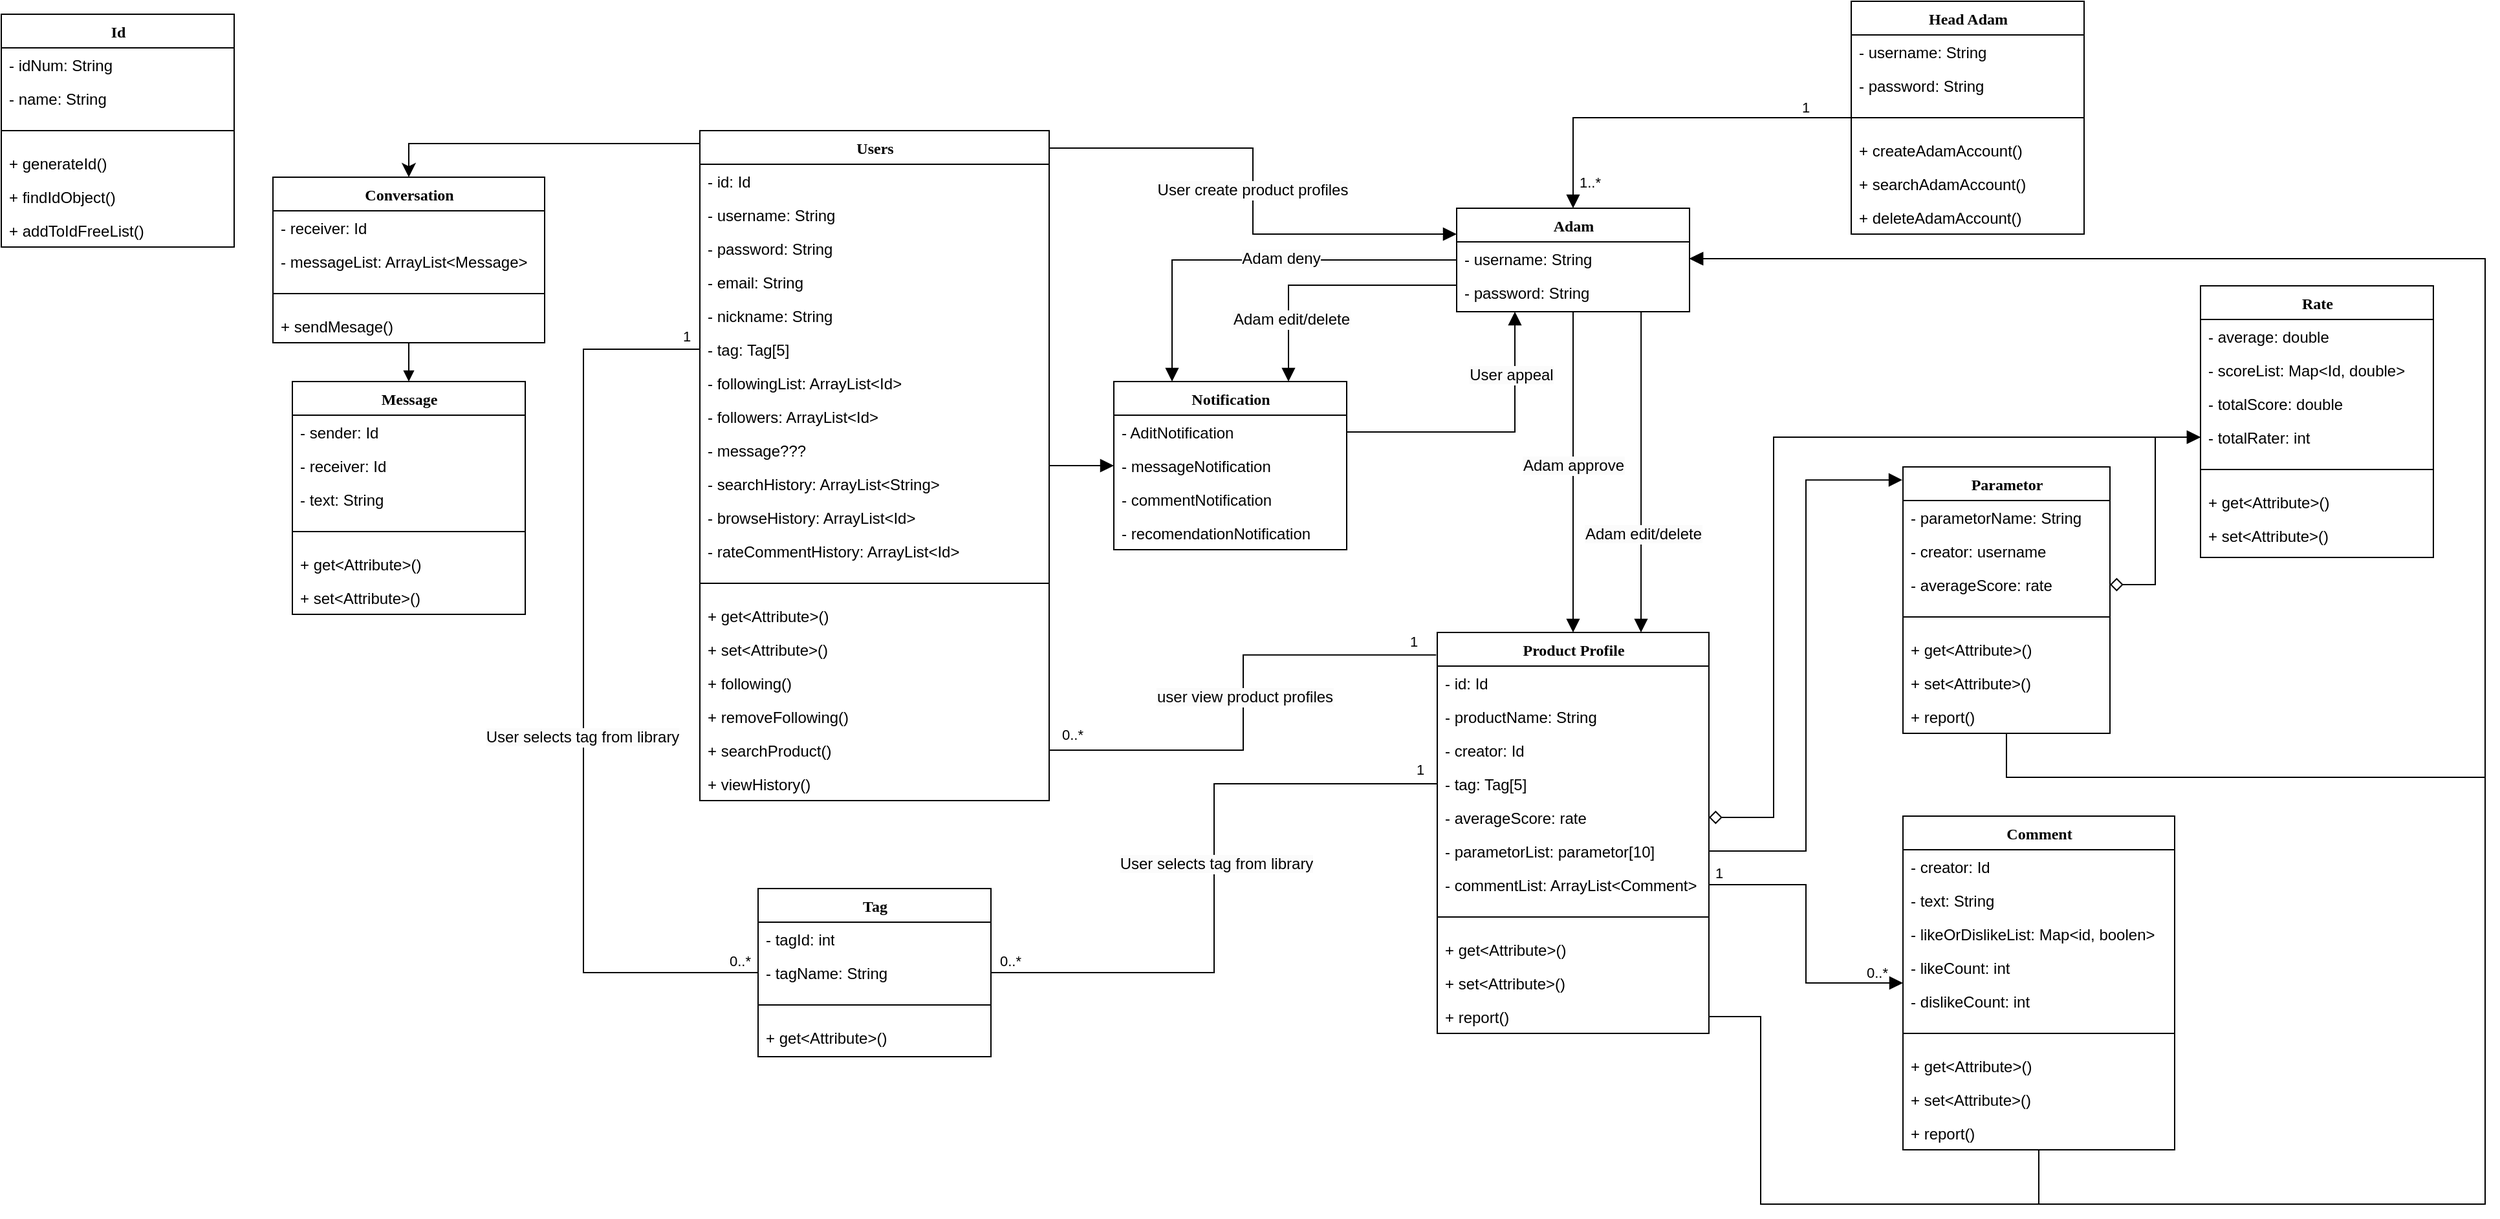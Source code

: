 <mxfile version="24.7.14">
  <diagram name="Page-1" id="9f46799a-70d6-7492-0946-bef42562c5a5">
    <mxGraphModel dx="2662" dy="1660" grid="1" gridSize="10" guides="1" tooltips="1" connect="1" arrows="1" fold="1" page="1" pageScale="1" pageWidth="1100" pageHeight="850" background="none" math="0" shadow="0">
      <root>
        <mxCell id="0" />
        <mxCell id="1" parent="0" />
        <mxCell id="78961159f06e98e8-17" value="Users" style="swimlane;html=1;fontStyle=1;align=center;verticalAlign=top;childLayout=stackLayout;horizontal=1;startSize=26;horizontalStack=0;resizeParent=1;resizeLast=0;collapsible=1;marginBottom=0;swimlaneFillColor=#ffffff;rounded=0;shadow=0;comic=0;labelBackgroundColor=none;strokeWidth=1;fillColor=none;fontFamily=Verdana;fontSize=12" parent="1" vertex="1">
          <mxGeometry x="100" y="20" width="270" height="518" as="geometry" />
        </mxCell>
        <mxCell id="78961159f06e98e8-24" value="- id: Id" style="text;html=1;strokeColor=none;fillColor=none;align=left;verticalAlign=top;spacingLeft=4;spacingRight=4;whiteSpace=wrap;overflow=hidden;rotatable=0;points=[[0,0.5],[1,0.5]];portConstraint=eastwest;labelBackgroundColor=none;" parent="78961159f06e98e8-17" vertex="1">
          <mxGeometry y="26" width="270" height="26" as="geometry" />
        </mxCell>
        <mxCell id="78961159f06e98e8-21" value="- username: String" style="text;html=1;strokeColor=none;fillColor=none;align=left;verticalAlign=top;spacingLeft=4;spacingRight=4;whiteSpace=wrap;overflow=hidden;rotatable=0;points=[[0,0.5],[1,0.5]];portConstraint=eastwest;labelBackgroundColor=none;" parent="78961159f06e98e8-17" vertex="1">
          <mxGeometry y="52" width="270" height="26" as="geometry" />
        </mxCell>
        <mxCell id="78961159f06e98e8-23" value="- password: String" style="text;html=1;strokeColor=none;fillColor=none;align=left;verticalAlign=top;spacingLeft=4;spacingRight=4;whiteSpace=wrap;overflow=hidden;rotatable=0;points=[[0,0.5],[1,0.5]];portConstraint=eastwest;labelBackgroundColor=none;" parent="78961159f06e98e8-17" vertex="1">
          <mxGeometry y="78" width="270" height="26" as="geometry" />
        </mxCell>
        <mxCell id="78961159f06e98e8-26" value="- email: String" style="text;html=1;strokeColor=none;fillColor=none;align=left;verticalAlign=top;spacingLeft=4;spacingRight=4;whiteSpace=wrap;overflow=hidden;rotatable=0;points=[[0,0.5],[1,0.5]];portConstraint=eastwest;labelBackgroundColor=none;" parent="78961159f06e98e8-17" vertex="1">
          <mxGeometry y="104" width="270" height="26" as="geometry" />
        </mxCell>
        <mxCell id="78961159f06e98e8-25" value="- nickname: String" style="text;html=1;strokeColor=none;fillColor=none;align=left;verticalAlign=top;spacingLeft=4;spacingRight=4;whiteSpace=wrap;overflow=hidden;rotatable=0;points=[[0,0.5],[1,0.5]];portConstraint=eastwest;labelBackgroundColor=none;" parent="78961159f06e98e8-17" vertex="1">
          <mxGeometry y="130" width="270" height="26" as="geometry" />
        </mxCell>
        <mxCell id="Ccfl4KgH0oGbk2hKrYcx-2" value="- tag: Tag[5]" style="text;html=1;strokeColor=none;fillColor=none;align=left;verticalAlign=top;spacingLeft=4;spacingRight=4;whiteSpace=wrap;overflow=hidden;rotatable=0;points=[[0,0.5],[1,0.5]];portConstraint=eastwest;labelBackgroundColor=none;" parent="78961159f06e98e8-17" vertex="1">
          <mxGeometry y="156" width="270" height="26" as="geometry" />
        </mxCell>
        <mxCell id="Ccfl4KgH0oGbk2hKrYcx-3" value="- followingList: ArrayList&amp;lt;Id&amp;gt;&amp;nbsp;" style="text;html=1;strokeColor=none;fillColor=none;align=left;verticalAlign=top;spacingLeft=4;spacingRight=4;whiteSpace=wrap;overflow=hidden;rotatable=0;points=[[0,0.5],[1,0.5]];portConstraint=eastwest;labelBackgroundColor=none;" parent="78961159f06e98e8-17" vertex="1">
          <mxGeometry y="182" width="270" height="26" as="geometry" />
        </mxCell>
        <mxCell id="Ccfl4KgH0oGbk2hKrYcx-4" value="- followers: ArrayList&amp;lt;Id&amp;gt;" style="text;html=1;strokeColor=none;fillColor=none;align=left;verticalAlign=top;spacingLeft=4;spacingRight=4;whiteSpace=wrap;overflow=hidden;rotatable=0;points=[[0,0.5],[1,0.5]];portConstraint=eastwest;labelBackgroundColor=none;" parent="78961159f06e98e8-17" vertex="1">
          <mxGeometry y="208" width="270" height="26" as="geometry" />
        </mxCell>
        <mxCell id="Ccfl4KgH0oGbk2hKrYcx-191" value="- message???" style="text;html=1;strokeColor=none;fillColor=none;align=left;verticalAlign=top;spacingLeft=4;spacingRight=4;whiteSpace=wrap;overflow=hidden;rotatable=0;points=[[0,0.5],[1,0.5]];portConstraint=eastwest;labelBackgroundColor=none;" parent="78961159f06e98e8-17" vertex="1">
          <mxGeometry y="234" width="270" height="26" as="geometry" />
        </mxCell>
        <mxCell id="Ccfl4KgH0oGbk2hKrYcx-5" value="- searchHistory: ArrayList&amp;lt;String&amp;gt;" style="text;html=1;strokeColor=none;fillColor=none;align=left;verticalAlign=top;spacingLeft=4;spacingRight=4;whiteSpace=wrap;overflow=hidden;rotatable=0;points=[[0,0.5],[1,0.5]];portConstraint=eastwest;labelBackgroundColor=none;" parent="78961159f06e98e8-17" vertex="1">
          <mxGeometry y="260" width="270" height="26" as="geometry" />
        </mxCell>
        <mxCell id="Ccfl4KgH0oGbk2hKrYcx-6" value="- browseHistory: ArrayList&amp;lt;Id&amp;gt;" style="text;html=1;strokeColor=none;fillColor=none;align=left;verticalAlign=top;spacingLeft=4;spacingRight=4;whiteSpace=wrap;overflow=hidden;rotatable=0;points=[[0,0.5],[1,0.5]];portConstraint=eastwest;labelBackgroundColor=none;" parent="78961159f06e98e8-17" vertex="1">
          <mxGeometry y="286" width="270" height="26" as="geometry" />
        </mxCell>
        <mxCell id="Ccfl4KgH0oGbk2hKrYcx-7" value="- rateCommentHistory: ArrayList&amp;lt;Id&amp;gt;" style="text;html=1;strokeColor=none;fillColor=none;align=left;verticalAlign=top;spacingLeft=4;spacingRight=4;whiteSpace=wrap;overflow=hidden;rotatable=0;points=[[0,0.5],[1,0.5]];portConstraint=eastwest;labelBackgroundColor=none;" parent="78961159f06e98e8-17" vertex="1">
          <mxGeometry y="312" width="270" height="26" as="geometry" />
        </mxCell>
        <mxCell id="78961159f06e98e8-19" value="" style="line;html=1;strokeWidth=1;fillColor=none;align=left;verticalAlign=middle;spacingTop=-1;spacingLeft=3;spacingRight=3;rotatable=0;labelPosition=right;points=[];portConstraint=eastwest;labelBackgroundColor=none;" parent="78961159f06e98e8-17" vertex="1">
          <mxGeometry y="338" width="270" height="24" as="geometry" />
        </mxCell>
        <mxCell id="78961159f06e98e8-20" value="+ get&amp;lt;Attribute&amp;gt;()" style="text;html=1;strokeColor=none;fillColor=none;align=left;verticalAlign=top;spacingLeft=4;spacingRight=4;whiteSpace=wrap;overflow=hidden;rotatable=0;points=[[0,0.5],[1,0.5]];portConstraint=eastwest;labelBackgroundColor=none;" parent="78961159f06e98e8-17" vertex="1">
          <mxGeometry y="362" width="270" height="26" as="geometry" />
        </mxCell>
        <mxCell id="78961159f06e98e8-27" value="+ set&amp;lt;Attribute&amp;gt;()" style="text;html=1;strokeColor=none;fillColor=none;align=left;verticalAlign=top;spacingLeft=4;spacingRight=4;whiteSpace=wrap;overflow=hidden;rotatable=0;points=[[0,0.5],[1,0.5]];portConstraint=eastwest;labelBackgroundColor=none;" parent="78961159f06e98e8-17" vertex="1">
          <mxGeometry y="388" width="270" height="26" as="geometry" />
        </mxCell>
        <mxCell id="Ccfl4KgH0oGbk2hKrYcx-14" value="+ following()" style="text;html=1;strokeColor=none;fillColor=none;align=left;verticalAlign=top;spacingLeft=4;spacingRight=4;whiteSpace=wrap;overflow=hidden;rotatable=0;points=[[0,0.5],[1,0.5]];portConstraint=eastwest;labelBackgroundColor=none;" parent="78961159f06e98e8-17" vertex="1">
          <mxGeometry y="414" width="270" height="26" as="geometry" />
        </mxCell>
        <mxCell id="Ccfl4KgH0oGbk2hKrYcx-42" value="+ removeFollowing()" style="text;html=1;strokeColor=none;fillColor=none;align=left;verticalAlign=top;spacingLeft=4;spacingRight=4;whiteSpace=wrap;overflow=hidden;rotatable=0;points=[[0,0.5],[1,0.5]];portConstraint=eastwest;labelBackgroundColor=none;" parent="78961159f06e98e8-17" vertex="1">
          <mxGeometry y="440" width="270" height="26" as="geometry" />
        </mxCell>
        <mxCell id="Ccfl4KgH0oGbk2hKrYcx-43" value="+ searchProduct()" style="text;html=1;strokeColor=none;fillColor=none;align=left;verticalAlign=top;spacingLeft=4;spacingRight=4;whiteSpace=wrap;overflow=hidden;rotatable=0;points=[[0,0.5],[1,0.5]];portConstraint=eastwest;labelBackgroundColor=none;" parent="78961159f06e98e8-17" vertex="1">
          <mxGeometry y="466" width="270" height="26" as="geometry" />
        </mxCell>
        <mxCell id="Ccfl4KgH0oGbk2hKrYcx-44" value="+ viewHistory()" style="text;html=1;strokeColor=none;fillColor=none;align=left;verticalAlign=top;spacingLeft=4;spacingRight=4;whiteSpace=wrap;overflow=hidden;rotatable=0;points=[[0,0.5],[1,0.5]];portConstraint=eastwest;labelBackgroundColor=none;" parent="78961159f06e98e8-17" vertex="1">
          <mxGeometry y="492" width="270" height="26" as="geometry" />
        </mxCell>
        <mxCell id="78961159f06e98e8-30" value="Product Profile" style="swimlane;html=1;fontStyle=1;align=center;verticalAlign=top;childLayout=stackLayout;horizontal=1;startSize=26;horizontalStack=0;resizeParent=1;resizeLast=0;collapsible=1;marginBottom=0;swimlaneFillColor=#ffffff;rounded=0;shadow=0;comic=0;labelBackgroundColor=none;strokeWidth=1;fillColor=none;fontFamily=Verdana;fontSize=12" parent="1" vertex="1">
          <mxGeometry x="670" y="408" width="210" height="310" as="geometry" />
        </mxCell>
        <mxCell id="78961159f06e98e8-31" value="- id: Id" style="text;html=1;strokeColor=none;fillColor=none;align=left;verticalAlign=top;spacingLeft=4;spacingRight=4;whiteSpace=wrap;overflow=hidden;rotatable=0;points=[[0,0.5],[1,0.5]];portConstraint=eastwest;labelBackgroundColor=none;" parent="78961159f06e98e8-30" vertex="1">
          <mxGeometry y="26" width="210" height="26" as="geometry" />
        </mxCell>
        <mxCell id="78961159f06e98e8-32" value="- productName: String" style="text;html=1;strokeColor=none;fillColor=none;align=left;verticalAlign=top;spacingLeft=4;spacingRight=4;whiteSpace=wrap;overflow=hidden;rotatable=0;points=[[0,0.5],[1,0.5]];portConstraint=eastwest;labelBackgroundColor=none;" parent="78961159f06e98e8-30" vertex="1">
          <mxGeometry y="52" width="210" height="26" as="geometry" />
        </mxCell>
        <mxCell id="78961159f06e98e8-33" value="- creator: Id" style="text;html=1;strokeColor=none;fillColor=none;align=left;verticalAlign=top;spacingLeft=4;spacingRight=4;whiteSpace=wrap;overflow=hidden;rotatable=0;points=[[0,0.5],[1,0.5]];portConstraint=eastwest;labelBackgroundColor=none;" parent="78961159f06e98e8-30" vertex="1">
          <mxGeometry y="78" width="210" height="26" as="geometry" />
        </mxCell>
        <mxCell id="Ccfl4KgH0oGbk2hKrYcx-41" value="- tag: Tag[5]" style="text;html=1;strokeColor=none;fillColor=none;align=left;verticalAlign=top;spacingLeft=4;spacingRight=4;whiteSpace=wrap;overflow=hidden;rotatable=0;points=[[0,0.5],[1,0.5]];portConstraint=eastwest;labelBackgroundColor=none;" parent="78961159f06e98e8-30" vertex="1">
          <mxGeometry y="104" width="210" height="26" as="geometry" />
        </mxCell>
        <mxCell id="78961159f06e98e8-34" value="- averageScore: rate" style="text;html=1;strokeColor=none;fillColor=none;align=left;verticalAlign=top;spacingLeft=4;spacingRight=4;whiteSpace=wrap;overflow=hidden;rotatable=0;points=[[0,0.5],[1,0.5]];portConstraint=eastwest;labelBackgroundColor=none;" parent="78961159f06e98e8-30" vertex="1">
          <mxGeometry y="130" width="210" height="26" as="geometry" />
        </mxCell>
        <mxCell id="78961159f06e98e8-36" value="- parametorList: parametor[10]" style="text;html=1;strokeColor=none;fillColor=none;align=left;verticalAlign=top;spacingLeft=4;spacingRight=4;whiteSpace=wrap;overflow=hidden;rotatable=0;points=[[0,0.5],[1,0.5]];portConstraint=eastwest;labelBackgroundColor=none;" parent="78961159f06e98e8-30" vertex="1">
          <mxGeometry y="156" width="210" height="26" as="geometry" />
        </mxCell>
        <mxCell id="Ccfl4KgH0oGbk2hKrYcx-161" value="- commentList: ArrayList&amp;lt;Comment&amp;gt;" style="text;html=1;strokeColor=none;fillColor=none;align=left;verticalAlign=top;spacingLeft=4;spacingRight=4;whiteSpace=wrap;overflow=hidden;rotatable=0;points=[[0,0.5],[1,0.5]];portConstraint=eastwest;labelBackgroundColor=none;" parent="78961159f06e98e8-30" vertex="1">
          <mxGeometry y="182" width="210" height="26" as="geometry" />
        </mxCell>
        <mxCell id="78961159f06e98e8-38" value="" style="line;html=1;strokeWidth=1;fillColor=none;align=left;verticalAlign=middle;spacingTop=-1;spacingLeft=3;spacingRight=3;rotatable=0;labelPosition=right;points=[];portConstraint=eastwest;labelBackgroundColor=none;" parent="78961159f06e98e8-30" vertex="1">
          <mxGeometry y="208" width="210" height="24" as="geometry" />
        </mxCell>
        <mxCell id="78961159f06e98e8-39" value="+ get&amp;lt;Attribute&amp;gt;()" style="text;html=1;strokeColor=none;fillColor=none;align=left;verticalAlign=top;spacingLeft=4;spacingRight=4;whiteSpace=wrap;overflow=hidden;rotatable=0;points=[[0,0.5],[1,0.5]];portConstraint=eastwest;labelBackgroundColor=none;" parent="78961159f06e98e8-30" vertex="1">
          <mxGeometry y="232" width="210" height="26" as="geometry" />
        </mxCell>
        <mxCell id="78961159f06e98e8-40" value="+ set&amp;lt;Attribute&amp;gt;()" style="text;html=1;strokeColor=none;fillColor=none;align=left;verticalAlign=top;spacingLeft=4;spacingRight=4;whiteSpace=wrap;overflow=hidden;rotatable=0;points=[[0,0.5],[1,0.5]];portConstraint=eastwest;labelBackgroundColor=none;" parent="78961159f06e98e8-30" vertex="1">
          <mxGeometry y="258" width="210" height="26" as="geometry" />
        </mxCell>
        <mxCell id="78961159f06e98e8-42" value="+ report()" style="text;html=1;strokeColor=none;fillColor=none;align=left;verticalAlign=top;spacingLeft=4;spacingRight=4;whiteSpace=wrap;overflow=hidden;rotatable=0;points=[[0,0.5],[1,0.5]];portConstraint=eastwest;labelBackgroundColor=none;" parent="78961159f06e98e8-30" vertex="1">
          <mxGeometry y="284" width="210" height="26" as="geometry" />
        </mxCell>
        <mxCell id="Ccfl4KgH0oGbk2hKrYcx-11" value="" style="endArrow=none;html=1;endSize=12;startArrow=none;startSize=14;startFill=0;edgeStyle=orthogonalEdgeStyle;rounded=0;fontSize=12;entryX=-0.004;entryY=0.056;entryDx=0;entryDy=0;entryPerimeter=0;endFill=0;labelBackgroundColor=none;fontColor=default;" parent="1" source="Ccfl4KgH0oGbk2hKrYcx-43" target="78961159f06e98e8-30" edge="1">
          <mxGeometry x="0.001" relative="1" as="geometry">
            <mxPoint x="430" y="430" as="sourcePoint" />
            <mxPoint x="560.16" y="170.021" as="targetPoint" />
            <mxPoint as="offset" />
          </mxGeometry>
        </mxCell>
        <mxCell id="Ccfl4KgH0oGbk2hKrYcx-12" value="0..*" style="edgeLabel;resizable=0;html=1;align=left;verticalAlign=top;labelBackgroundColor=none;" parent="Ccfl4KgH0oGbk2hKrYcx-11" connectable="0" vertex="1">
          <mxGeometry x="-1" relative="1" as="geometry">
            <mxPoint x="8" y="-25" as="offset" />
          </mxGeometry>
        </mxCell>
        <mxCell id="Ccfl4KgH0oGbk2hKrYcx-198" value="&lt;span style=&quot;font-size: 12px; background-color: rgb(251, 251, 251);&quot;&gt;user view product profiles&lt;/span&gt;" style="edgeLabel;html=1;align=center;verticalAlign=middle;resizable=0;points=[];" parent="Ccfl4KgH0oGbk2hKrYcx-11" vertex="1" connectable="0">
          <mxGeometry x="0.024" y="-1" relative="1" as="geometry">
            <mxPoint as="offset" />
          </mxGeometry>
        </mxCell>
        <mxCell id="Ccfl4KgH0oGbk2hKrYcx-16" value="Rate" style="swimlane;html=1;fontStyle=1;align=center;verticalAlign=top;childLayout=stackLayout;horizontal=1;startSize=26;horizontalStack=0;resizeParent=1;resizeLast=0;collapsible=1;marginBottom=0;swimlaneFillColor=#ffffff;rounded=0;shadow=0;comic=0;labelBackgroundColor=none;strokeWidth=1;fillColor=none;fontFamily=Verdana;fontSize=12" parent="1" vertex="1">
          <mxGeometry x="1260" y="140" width="180" height="210" as="geometry" />
        </mxCell>
        <mxCell id="Ccfl4KgH0oGbk2hKrYcx-17" value="- average: double" style="text;html=1;strokeColor=none;fillColor=none;align=left;verticalAlign=top;spacingLeft=4;spacingRight=4;whiteSpace=wrap;overflow=hidden;rotatable=0;points=[[0,0.5],[1,0.5]];portConstraint=eastwest;labelBackgroundColor=none;" parent="Ccfl4KgH0oGbk2hKrYcx-16" vertex="1">
          <mxGeometry y="26" width="180" height="26" as="geometry" />
        </mxCell>
        <mxCell id="Ccfl4KgH0oGbk2hKrYcx-19" value="- scoreList: Map&amp;lt;Id, double&amp;gt;" style="text;html=1;strokeColor=none;fillColor=none;align=left;verticalAlign=top;spacingLeft=4;spacingRight=4;whiteSpace=wrap;overflow=hidden;rotatable=0;points=[[0,0.5],[1,0.5]];portConstraint=eastwest;labelBackgroundColor=none;" parent="Ccfl4KgH0oGbk2hKrYcx-16" vertex="1">
          <mxGeometry y="52" width="180" height="26" as="geometry" />
        </mxCell>
        <mxCell id="Ccfl4KgH0oGbk2hKrYcx-20" value="- totalScore: double" style="text;html=1;strokeColor=none;fillColor=none;align=left;verticalAlign=top;spacingLeft=4;spacingRight=4;whiteSpace=wrap;overflow=hidden;rotatable=0;points=[[0,0.5],[1,0.5]];portConstraint=eastwest;labelBackgroundColor=none;" parent="Ccfl4KgH0oGbk2hKrYcx-16" vertex="1">
          <mxGeometry y="78" width="180" height="26" as="geometry" />
        </mxCell>
        <mxCell id="Ccfl4KgH0oGbk2hKrYcx-21" value="- totalRater: int" style="text;html=1;strokeColor=none;fillColor=none;align=left;verticalAlign=top;spacingLeft=4;spacingRight=4;whiteSpace=wrap;overflow=hidden;rotatable=0;points=[[0,0.5],[1,0.5]];portConstraint=eastwest;labelBackgroundColor=none;" parent="Ccfl4KgH0oGbk2hKrYcx-16" vertex="1">
          <mxGeometry y="104" width="180" height="26" as="geometry" />
        </mxCell>
        <mxCell id="Ccfl4KgH0oGbk2hKrYcx-23" value="" style="line;html=1;strokeWidth=1;fillColor=none;align=left;verticalAlign=middle;spacingTop=-1;spacingLeft=3;spacingRight=3;rotatable=0;labelPosition=right;points=[];portConstraint=eastwest;labelBackgroundColor=none;" parent="Ccfl4KgH0oGbk2hKrYcx-16" vertex="1">
          <mxGeometry y="130" width="180" height="24" as="geometry" />
        </mxCell>
        <mxCell id="Ccfl4KgH0oGbk2hKrYcx-24" value="+ get&amp;lt;Attribute&amp;gt;()" style="text;html=1;strokeColor=none;fillColor=none;align=left;verticalAlign=top;spacingLeft=4;spacingRight=4;whiteSpace=wrap;overflow=hidden;rotatable=0;points=[[0,0.5],[1,0.5]];portConstraint=eastwest;labelBackgroundColor=none;" parent="Ccfl4KgH0oGbk2hKrYcx-16" vertex="1">
          <mxGeometry y="154" width="180" height="26" as="geometry" />
        </mxCell>
        <mxCell id="Ccfl4KgH0oGbk2hKrYcx-25" value="+ set&amp;lt;Attribute&amp;gt;()" style="text;html=1;strokeColor=none;fillColor=none;align=left;verticalAlign=top;spacingLeft=4;spacingRight=4;whiteSpace=wrap;overflow=hidden;rotatable=0;points=[[0,0.5],[1,0.5]];portConstraint=eastwest;labelBackgroundColor=none;" parent="Ccfl4KgH0oGbk2hKrYcx-16" vertex="1">
          <mxGeometry y="180" width="180" height="26" as="geometry" />
        </mxCell>
        <mxCell id="Ccfl4KgH0oGbk2hKrYcx-27" value="" style="endArrow=block;endFill=1;html=1;edgeStyle=elbowEdgeStyle;align=left;verticalAlign=top;rounded=0;fontSize=12;startSize=8;endSize=8;entryX=-0.003;entryY=0.049;entryDx=0;entryDy=0;entryPerimeter=0;labelBackgroundColor=none;fontColor=default;" parent="1" source="78961159f06e98e8-36" target="Ccfl4KgH0oGbk2hKrYcx-30" edge="1">
          <mxGeometry x="-1" relative="1" as="geometry">
            <mxPoint x="860" y="571.71" as="sourcePoint" />
            <mxPoint x="960" y="660" as="targetPoint" />
            <mxPoint as="offset" />
          </mxGeometry>
        </mxCell>
        <mxCell id="Ccfl4KgH0oGbk2hKrYcx-30" value="Parametor" style="swimlane;html=1;fontStyle=1;align=center;verticalAlign=top;childLayout=stackLayout;horizontal=1;startSize=26;horizontalStack=0;resizeParent=1;resizeLast=0;collapsible=1;marginBottom=0;swimlaneFillColor=#ffffff;rounded=0;shadow=0;comic=0;labelBackgroundColor=none;strokeWidth=1;fillColor=none;fontFamily=Verdana;fontSize=12" parent="1" vertex="1">
          <mxGeometry x="1030" y="280" width="160" height="206" as="geometry" />
        </mxCell>
        <mxCell id="Ccfl4KgH0oGbk2hKrYcx-31" value="- parametorName: String" style="text;html=1;strokeColor=none;fillColor=none;align=left;verticalAlign=top;spacingLeft=4;spacingRight=4;whiteSpace=wrap;overflow=hidden;rotatable=0;points=[[0,0.5],[1,0.5]];portConstraint=eastwest;labelBackgroundColor=none;" parent="Ccfl4KgH0oGbk2hKrYcx-30" vertex="1">
          <mxGeometry y="26" width="160" height="26" as="geometry" />
        </mxCell>
        <mxCell id="Ccfl4KgH0oGbk2hKrYcx-33" value="- creator: username" style="text;html=1;strokeColor=none;fillColor=none;align=left;verticalAlign=top;spacingLeft=4;spacingRight=4;whiteSpace=wrap;overflow=hidden;rotatable=0;points=[[0,0.5],[1,0.5]];portConstraint=eastwest;labelBackgroundColor=none;" parent="Ccfl4KgH0oGbk2hKrYcx-30" vertex="1">
          <mxGeometry y="52" width="160" height="26" as="geometry" />
        </mxCell>
        <mxCell id="Ccfl4KgH0oGbk2hKrYcx-34" value="- averageScore: rate" style="text;html=1;strokeColor=none;fillColor=none;align=left;verticalAlign=top;spacingLeft=4;spacingRight=4;whiteSpace=wrap;overflow=hidden;rotatable=0;points=[[0,0.5],[1,0.5]];portConstraint=eastwest;labelBackgroundColor=none;" parent="Ccfl4KgH0oGbk2hKrYcx-30" vertex="1">
          <mxGeometry y="78" width="160" height="26" as="geometry" />
        </mxCell>
        <mxCell id="Ccfl4KgH0oGbk2hKrYcx-37" value="" style="line;html=1;strokeWidth=1;fillColor=none;align=left;verticalAlign=middle;spacingTop=-1;spacingLeft=3;spacingRight=3;rotatable=0;labelPosition=right;points=[];portConstraint=eastwest;labelBackgroundColor=none;" parent="Ccfl4KgH0oGbk2hKrYcx-30" vertex="1">
          <mxGeometry y="104" width="160" height="24" as="geometry" />
        </mxCell>
        <mxCell id="Ccfl4KgH0oGbk2hKrYcx-38" value="+ get&amp;lt;Attribute&amp;gt;()" style="text;html=1;strokeColor=none;fillColor=none;align=left;verticalAlign=top;spacingLeft=4;spacingRight=4;whiteSpace=wrap;overflow=hidden;rotatable=0;points=[[0,0.5],[1,0.5]];portConstraint=eastwest;labelBackgroundColor=none;" parent="Ccfl4KgH0oGbk2hKrYcx-30" vertex="1">
          <mxGeometry y="128" width="160" height="26" as="geometry" />
        </mxCell>
        <mxCell id="Ccfl4KgH0oGbk2hKrYcx-39" value="+ set&amp;lt;Attribute&amp;gt;()" style="text;html=1;strokeColor=none;fillColor=none;align=left;verticalAlign=top;spacingLeft=4;spacingRight=4;whiteSpace=wrap;overflow=hidden;rotatable=0;points=[[0,0.5],[1,0.5]];portConstraint=eastwest;labelBackgroundColor=none;" parent="Ccfl4KgH0oGbk2hKrYcx-30" vertex="1">
          <mxGeometry y="154" width="160" height="26" as="geometry" />
        </mxCell>
        <mxCell id="Ccfl4KgH0oGbk2hKrYcx-40" value="+ report()" style="text;html=1;strokeColor=none;fillColor=none;align=left;verticalAlign=top;spacingLeft=4;spacingRight=4;whiteSpace=wrap;overflow=hidden;rotatable=0;points=[[0,0.5],[1,0.5]];portConstraint=eastwest;labelBackgroundColor=none;" parent="Ccfl4KgH0oGbk2hKrYcx-30" vertex="1">
          <mxGeometry y="180" width="160" height="26" as="geometry" />
        </mxCell>
        <mxCell id="Ccfl4KgH0oGbk2hKrYcx-47" value="" style="endArrow=none;endFill=0;html=1;align=left;verticalAlign=top;rounded=0;fontSize=12;startSize=8;endSize=8;edgeStyle=elbowEdgeStyle;elbow=vertical;labelBackgroundColor=none;fontColor=default;" parent="1" source="Ccfl4KgH0oGbk2hKrYcx-2" target="Ccfl4KgH0oGbk2hKrYcx-50" edge="1">
          <mxGeometry x="-1" relative="1" as="geometry">
            <mxPoint x="30" y="190" as="sourcePoint" />
            <mxPoint x="-140" y="760" as="targetPoint" />
            <Array as="points">
              <mxPoint x="10" y="450" />
            </Array>
          </mxGeometry>
        </mxCell>
        <mxCell id="Ccfl4KgH0oGbk2hKrYcx-48" value="1" style="edgeLabel;resizable=0;html=1;align=left;verticalAlign=bottom;labelBackgroundColor=none;" parent="Ccfl4KgH0oGbk2hKrYcx-47" connectable="0" vertex="1">
          <mxGeometry x="-1" relative="1" as="geometry">
            <mxPoint x="-15" y="-2" as="offset" />
          </mxGeometry>
        </mxCell>
        <mxCell id="Ccfl4KgH0oGbk2hKrYcx-196" value="&lt;span style=&quot;font-size: 12px; background-color: rgb(251, 251, 251);&quot;&gt;User selects tag from library&lt;/span&gt;" style="edgeLabel;html=1;align=center;verticalAlign=middle;resizable=0;points=[];" parent="Ccfl4KgH0oGbk2hKrYcx-47" vertex="1" connectable="0">
          <mxGeometry x="-0.182" y="-1" relative="1" as="geometry">
            <mxPoint y="101" as="offset" />
          </mxGeometry>
        </mxCell>
        <mxCell id="Ccfl4KgH0oGbk2hKrYcx-49" value="0..*" style="edgeLabel;resizable=0;html=1;align=left;verticalAlign=bottom;labelBackgroundColor=none;" parent="1" connectable="0" vertex="1">
          <mxGeometry x="121.0" y="670.002" as="geometry" />
        </mxCell>
        <mxCell id="Ccfl4KgH0oGbk2hKrYcx-50" value="Tag" style="swimlane;html=1;fontStyle=1;align=center;verticalAlign=top;childLayout=stackLayout;horizontal=1;startSize=26;horizontalStack=0;resizeParent=1;resizeLast=0;collapsible=1;marginBottom=0;swimlaneFillColor=#ffffff;rounded=0;shadow=0;comic=0;labelBackgroundColor=none;strokeWidth=1;fillColor=none;fontFamily=Verdana;fontSize=12" parent="1" vertex="1">
          <mxGeometry x="145" y="606" width="180" height="130" as="geometry" />
        </mxCell>
        <mxCell id="Ccfl4KgH0oGbk2hKrYcx-51" value="- tagId: int" style="text;html=1;strokeColor=none;fillColor=none;align=left;verticalAlign=top;spacingLeft=4;spacingRight=4;whiteSpace=wrap;overflow=hidden;rotatable=0;points=[[0,0.5],[1,0.5]];portConstraint=eastwest;labelBackgroundColor=none;" parent="Ccfl4KgH0oGbk2hKrYcx-50" vertex="1">
          <mxGeometry y="26" width="180" height="26" as="geometry" />
        </mxCell>
        <mxCell id="Ccfl4KgH0oGbk2hKrYcx-54" value="- tagName: String" style="text;html=1;strokeColor=none;fillColor=none;align=left;verticalAlign=top;spacingLeft=4;spacingRight=4;whiteSpace=wrap;overflow=hidden;rotatable=0;points=[[0,0.5],[1,0.5]];portConstraint=eastwest;labelBackgroundColor=none;" parent="Ccfl4KgH0oGbk2hKrYcx-50" vertex="1">
          <mxGeometry y="52" width="180" height="26" as="geometry" />
        </mxCell>
        <mxCell id="Ccfl4KgH0oGbk2hKrYcx-57" value="" style="line;html=1;strokeWidth=1;fillColor=none;align=left;verticalAlign=middle;spacingTop=-1;spacingLeft=3;spacingRight=3;rotatable=0;labelPosition=right;points=[];portConstraint=eastwest;labelBackgroundColor=none;" parent="Ccfl4KgH0oGbk2hKrYcx-50" vertex="1">
          <mxGeometry y="78" width="180" height="24" as="geometry" />
        </mxCell>
        <mxCell id="Ccfl4KgH0oGbk2hKrYcx-58" value="+ get&amp;lt;Attribute&amp;gt;()" style="text;html=1;strokeColor=none;fillColor=none;align=left;verticalAlign=top;spacingLeft=4;spacingRight=4;whiteSpace=wrap;overflow=hidden;rotatable=0;points=[[0,0.5],[1,0.5]];portConstraint=eastwest;labelBackgroundColor=none;" parent="Ccfl4KgH0oGbk2hKrYcx-50" vertex="1">
          <mxGeometry y="102" width="180" height="26" as="geometry" />
        </mxCell>
        <mxCell id="Ccfl4KgH0oGbk2hKrYcx-61" value="Id" style="swimlane;html=1;fontStyle=1;align=center;verticalAlign=top;childLayout=stackLayout;horizontal=1;startSize=26;horizontalStack=0;resizeParent=1;resizeLast=0;collapsible=1;marginBottom=0;swimlaneFillColor=#ffffff;rounded=0;shadow=0;comic=0;labelBackgroundColor=none;strokeWidth=1;fillColor=none;fontFamily=Verdana;fontSize=12" parent="1" vertex="1">
          <mxGeometry x="-440" y="-70" width="180" height="180" as="geometry" />
        </mxCell>
        <mxCell id="Ccfl4KgH0oGbk2hKrYcx-62" value="- idNum: String" style="text;html=1;strokeColor=none;fillColor=none;align=left;verticalAlign=top;spacingLeft=4;spacingRight=4;whiteSpace=wrap;overflow=hidden;rotatable=0;points=[[0,0.5],[1,0.5]];portConstraint=eastwest;labelBackgroundColor=none;" parent="Ccfl4KgH0oGbk2hKrYcx-61" vertex="1">
          <mxGeometry y="26" width="180" height="26" as="geometry" />
        </mxCell>
        <mxCell id="Ccfl4KgH0oGbk2hKrYcx-68" value="- name: String" style="text;html=1;strokeColor=none;fillColor=none;align=left;verticalAlign=top;spacingLeft=4;spacingRight=4;whiteSpace=wrap;overflow=hidden;rotatable=0;points=[[0,0.5],[1,0.5]];portConstraint=eastwest;labelBackgroundColor=none;" parent="Ccfl4KgH0oGbk2hKrYcx-61" vertex="1">
          <mxGeometry y="52" width="180" height="26" as="geometry" />
        </mxCell>
        <mxCell id="Ccfl4KgH0oGbk2hKrYcx-64" value="" style="line;html=1;strokeWidth=1;fillColor=none;align=left;verticalAlign=middle;spacingTop=-1;spacingLeft=3;spacingRight=3;rotatable=0;labelPosition=right;points=[];portConstraint=eastwest;labelBackgroundColor=none;" parent="Ccfl4KgH0oGbk2hKrYcx-61" vertex="1">
          <mxGeometry y="78" width="180" height="24" as="geometry" />
        </mxCell>
        <mxCell id="Ccfl4KgH0oGbk2hKrYcx-65" value="+ generateId()" style="text;html=1;strokeColor=none;fillColor=none;align=left;verticalAlign=top;spacingLeft=4;spacingRight=4;whiteSpace=wrap;overflow=hidden;rotatable=0;points=[[0,0.5],[1,0.5]];portConstraint=eastwest;labelBackgroundColor=none;" parent="Ccfl4KgH0oGbk2hKrYcx-61" vertex="1">
          <mxGeometry y="102" width="180" height="26" as="geometry" />
        </mxCell>
        <mxCell id="Ccfl4KgH0oGbk2hKrYcx-67" value="+ findIdObject()" style="text;html=1;strokeColor=none;fillColor=none;align=left;verticalAlign=top;spacingLeft=4;spacingRight=4;whiteSpace=wrap;overflow=hidden;rotatable=0;points=[[0,0.5],[1,0.5]];portConstraint=eastwest;labelBackgroundColor=none;" parent="Ccfl4KgH0oGbk2hKrYcx-61" vertex="1">
          <mxGeometry y="128" width="180" height="26" as="geometry" />
        </mxCell>
        <mxCell id="Ccfl4KgH0oGbk2hKrYcx-66" value="+ addToIdFreeList()" style="text;html=1;strokeColor=none;fillColor=none;align=left;verticalAlign=top;spacingLeft=4;spacingRight=4;whiteSpace=wrap;overflow=hidden;rotatable=0;points=[[0,0.5],[1,0.5]];portConstraint=eastwest;labelBackgroundColor=none;" parent="Ccfl4KgH0oGbk2hKrYcx-61" vertex="1">
          <mxGeometry y="154" width="180" height="26" as="geometry" />
        </mxCell>
        <mxCell id="Ccfl4KgH0oGbk2hKrYcx-75" value="" style="endArrow=none;endFill=0;html=1;edgeStyle=elbowEdgeStyle;align=left;verticalAlign=top;rounded=0;fontSize=12;startSize=8;endSize=8;startArrow=none;startFill=0;labelBackgroundColor=none;fontColor=default;" parent="1" source="Ccfl4KgH0oGbk2hKrYcx-50" target="Ccfl4KgH0oGbk2hKrYcx-41" edge="1">
          <mxGeometry x="-0.776" y="-59" relative="1" as="geometry">
            <mxPoint x="370.0" y="676.18" as="sourcePoint" />
            <mxPoint x="616.94" y="560" as="targetPoint" />
            <mxPoint as="offset" />
          </mxGeometry>
        </mxCell>
        <mxCell id="Ccfl4KgH0oGbk2hKrYcx-76" value="1" style="edgeLabel;resizable=0;html=1;align=left;verticalAlign=bottom;labelBackgroundColor=none;" parent="Ccfl4KgH0oGbk2hKrYcx-75" connectable="0" vertex="1">
          <mxGeometry x="-1" relative="1" as="geometry">
            <mxPoint x="327" y="-149" as="offset" />
          </mxGeometry>
        </mxCell>
        <mxCell id="Ccfl4KgH0oGbk2hKrYcx-197" value="&lt;span style=&quot;font-size: 12px; background-color: rgb(251, 251, 251);&quot;&gt;User selects tag from library&lt;/span&gt;" style="edgeLabel;html=1;align=center;verticalAlign=middle;resizable=0;points=[];" parent="Ccfl4KgH0oGbk2hKrYcx-75" vertex="1" connectable="0">
          <mxGeometry x="0.046" y="-1" relative="1" as="geometry">
            <mxPoint as="offset" />
          </mxGeometry>
        </mxCell>
        <mxCell id="Ccfl4KgH0oGbk2hKrYcx-78" value="0..*" style="edgeLabel;resizable=0;html=1;align=left;verticalAlign=bottom;labelBackgroundColor=none;" parent="1" connectable="0" vertex="1">
          <mxGeometry x="330.0" y="670.002" as="geometry" />
        </mxCell>
        <mxCell id="Ccfl4KgH0oGbk2hKrYcx-79" value="Head Adam" style="swimlane;html=1;fontStyle=1;align=center;verticalAlign=top;childLayout=stackLayout;horizontal=1;startSize=26;horizontalStack=0;resizeParent=1;resizeLast=0;collapsible=1;marginBottom=0;swimlaneFillColor=#ffffff;rounded=0;shadow=0;comic=0;labelBackgroundColor=none;strokeWidth=1;fillColor=none;fontFamily=Verdana;fontSize=12" parent="1" vertex="1">
          <mxGeometry x="990" y="-80" width="180" height="180" as="geometry" />
        </mxCell>
        <mxCell id="Ccfl4KgH0oGbk2hKrYcx-80" value="- username: String" style="text;html=1;strokeColor=none;fillColor=none;align=left;verticalAlign=top;spacingLeft=4;spacingRight=4;whiteSpace=wrap;overflow=hidden;rotatable=0;points=[[0,0.5],[1,0.5]];portConstraint=eastwest;labelBackgroundColor=none;" parent="Ccfl4KgH0oGbk2hKrYcx-79" vertex="1">
          <mxGeometry y="26" width="180" height="26" as="geometry" />
        </mxCell>
        <mxCell id="Ccfl4KgH0oGbk2hKrYcx-81" value="- password: String" style="text;html=1;strokeColor=none;fillColor=none;align=left;verticalAlign=top;spacingLeft=4;spacingRight=4;whiteSpace=wrap;overflow=hidden;rotatable=0;points=[[0,0.5],[1,0.5]];portConstraint=eastwest;labelBackgroundColor=none;" parent="Ccfl4KgH0oGbk2hKrYcx-79" vertex="1">
          <mxGeometry y="52" width="180" height="26" as="geometry" />
        </mxCell>
        <mxCell id="Ccfl4KgH0oGbk2hKrYcx-82" value="" style="line;html=1;strokeWidth=1;fillColor=none;align=left;verticalAlign=middle;spacingTop=-1;spacingLeft=3;spacingRight=3;rotatable=0;labelPosition=right;points=[];portConstraint=eastwest;labelBackgroundColor=none;" parent="Ccfl4KgH0oGbk2hKrYcx-79" vertex="1">
          <mxGeometry y="78" width="180" height="24" as="geometry" />
        </mxCell>
        <mxCell id="Ccfl4KgH0oGbk2hKrYcx-83" value="+ createAdamAccount()" style="text;html=1;strokeColor=none;fillColor=none;align=left;verticalAlign=top;spacingLeft=4;spacingRight=4;whiteSpace=wrap;overflow=hidden;rotatable=0;points=[[0,0.5],[1,0.5]];portConstraint=eastwest;labelBackgroundColor=none;" parent="Ccfl4KgH0oGbk2hKrYcx-79" vertex="1">
          <mxGeometry y="102" width="180" height="26" as="geometry" />
        </mxCell>
        <mxCell id="Ccfl4KgH0oGbk2hKrYcx-100" value="+ searchAdamAccount()" style="text;html=1;strokeColor=none;fillColor=none;align=left;verticalAlign=top;spacingLeft=4;spacingRight=4;whiteSpace=wrap;overflow=hidden;rotatable=0;points=[[0,0.5],[1,0.5]];portConstraint=eastwest;labelBackgroundColor=none;" parent="Ccfl4KgH0oGbk2hKrYcx-79" vertex="1">
          <mxGeometry y="128" width="180" height="26" as="geometry" />
        </mxCell>
        <mxCell id="Ccfl4KgH0oGbk2hKrYcx-84" value="+ deleteAdamAccount()" style="text;html=1;strokeColor=none;fillColor=none;align=left;verticalAlign=top;spacingLeft=4;spacingRight=4;whiteSpace=wrap;overflow=hidden;rotatable=0;points=[[0,0.5],[1,0.5]];portConstraint=eastwest;labelBackgroundColor=none;" parent="Ccfl4KgH0oGbk2hKrYcx-79" vertex="1">
          <mxGeometry y="154" width="180" height="26" as="geometry" />
        </mxCell>
        <mxCell id="Ccfl4KgH0oGbk2hKrYcx-93" value="1" style="edgeLabel;resizable=0;html=1;align=left;verticalAlign=top;labelBackgroundColor=none;" parent="1" connectable="0" vertex="1">
          <mxGeometry x="647" y="402" as="geometry" />
        </mxCell>
        <mxCell id="Ccfl4KgH0oGbk2hKrYcx-94" value="Adam" style="swimlane;html=1;fontStyle=1;align=center;verticalAlign=top;childLayout=stackLayout;horizontal=1;startSize=26;horizontalStack=0;resizeParent=1;resizeLast=0;collapsible=1;marginBottom=0;swimlaneFillColor=#ffffff;rounded=0;shadow=0;comic=0;labelBackgroundColor=none;strokeWidth=1;fillColor=none;fontFamily=Verdana;fontSize=12" parent="1" vertex="1">
          <mxGeometry x="685" y="80" width="180" height="80" as="geometry" />
        </mxCell>
        <mxCell id="Ccfl4KgH0oGbk2hKrYcx-95" value="- username: String" style="text;html=1;strokeColor=none;fillColor=none;align=left;verticalAlign=top;spacingLeft=4;spacingRight=4;whiteSpace=wrap;overflow=hidden;rotatable=0;points=[[0,0.5],[1,0.5]];portConstraint=eastwest;labelBackgroundColor=none;" parent="Ccfl4KgH0oGbk2hKrYcx-94" vertex="1">
          <mxGeometry y="26" width="180" height="26" as="geometry" />
        </mxCell>
        <mxCell id="Ccfl4KgH0oGbk2hKrYcx-96" value="- password: String" style="text;html=1;strokeColor=none;fillColor=none;align=left;verticalAlign=top;spacingLeft=4;spacingRight=4;whiteSpace=wrap;overflow=hidden;rotatable=0;points=[[0,0.5],[1,0.5]];portConstraint=eastwest;labelBackgroundColor=none;" parent="Ccfl4KgH0oGbk2hKrYcx-94" vertex="1">
          <mxGeometry y="52" width="180" height="26" as="geometry" />
        </mxCell>
        <mxCell id="Ccfl4KgH0oGbk2hKrYcx-101" value="" style="endArrow=block;endFill=1;html=1;edgeStyle=orthogonalEdgeStyle;align=left;verticalAlign=top;rounded=0;fontSize=12;startSize=8;endSize=8;entryX=0.5;entryY=0;entryDx=0;entryDy=0;labelBackgroundColor=none;fontColor=default;" parent="1" source="Ccfl4KgH0oGbk2hKrYcx-79" target="Ccfl4KgH0oGbk2hKrYcx-94" edge="1">
          <mxGeometry x="-0.637" y="-114" relative="1" as="geometry">
            <mxPoint x="440" y="-270" as="sourcePoint" />
            <mxPoint x="600" y="-270" as="targetPoint" />
            <mxPoint as="offset" />
          </mxGeometry>
        </mxCell>
        <mxCell id="Ccfl4KgH0oGbk2hKrYcx-102" value="1" style="edgeLabel;resizable=0;html=1;align=left;verticalAlign=bottom;labelBackgroundColor=none;" parent="Ccfl4KgH0oGbk2hKrYcx-101" connectable="0" vertex="1">
          <mxGeometry x="-1" relative="1" as="geometry">
            <mxPoint x="-40" as="offset" />
          </mxGeometry>
        </mxCell>
        <mxCell id="Ccfl4KgH0oGbk2hKrYcx-108" value="1..*" style="edgeLabel;resizable=0;html=1;align=left;verticalAlign=bottom;labelBackgroundColor=none;" parent="1" connectable="0" vertex="1">
          <mxGeometry x="778" y="68" as="geometry" />
        </mxCell>
        <mxCell id="Ccfl4KgH0oGbk2hKrYcx-109" value="" style="endArrow=block;endFill=1;html=1;edgeStyle=orthogonalEdgeStyle;align=left;verticalAlign=top;rounded=0;fontSize=12;startSize=8;endSize=8;exitX=1;exitY=0.026;exitDx=0;exitDy=0;exitPerimeter=0;entryX=0;entryY=0.25;entryDx=0;entryDy=0;labelBackgroundColor=none;fontColor=default;" parent="1" source="78961159f06e98e8-17" target="Ccfl4KgH0oGbk2hKrYcx-94" edge="1">
          <mxGeometry x="-1" relative="1" as="geometry">
            <mxPoint x="450" y="60" as="sourcePoint" />
            <mxPoint x="610" y="60" as="targetPoint" />
          </mxGeometry>
        </mxCell>
        <mxCell id="Ccfl4KgH0oGbk2hKrYcx-199" value="&lt;span style=&quot;font-size: 12px; background-color: rgb(251, 251, 251);&quot;&gt;User create product profiles&lt;/span&gt;" style="edgeLabel;html=1;align=center;verticalAlign=middle;resizable=0;points=[];" parent="Ccfl4KgH0oGbk2hKrYcx-109" vertex="1" connectable="0">
          <mxGeometry x="-0.007" y="-1" relative="1" as="geometry">
            <mxPoint as="offset" />
          </mxGeometry>
        </mxCell>
        <mxCell id="Ccfl4KgH0oGbk2hKrYcx-112" value="" style="endArrow=block;endFill=1;html=1;edgeStyle=orthogonalEdgeStyle;align=left;verticalAlign=top;rounded=0;fontSize=12;startSize=8;endSize=8;elbow=vertical;entryX=0.25;entryY=0;entryDx=0;entryDy=0;labelBackgroundColor=none;fontColor=default;" parent="1" source="Ccfl4KgH0oGbk2hKrYcx-94" target="Ccfl4KgH0oGbk2hKrYcx-121" edge="1">
          <mxGeometry x="-1" relative="1" as="geometry">
            <mxPoint x="618.76" y="129.998" as="sourcePoint" />
            <mxPoint x="482" y="168.2" as="targetPoint" />
          </mxGeometry>
        </mxCell>
        <mxCell id="Ccfl4KgH0oGbk2hKrYcx-200" value="&lt;span style=&quot;font-size: 12px; background-color: rgb(251, 251, 251);&quot;&gt;Adam deny&lt;/span&gt;" style="edgeLabel;html=1;align=center;verticalAlign=middle;resizable=0;points=[];" parent="Ccfl4KgH0oGbk2hKrYcx-112" vertex="1" connectable="0">
          <mxGeometry x="-0.134" y="-1" relative="1" as="geometry">
            <mxPoint as="offset" />
          </mxGeometry>
        </mxCell>
        <mxCell id="Ccfl4KgH0oGbk2hKrYcx-115" value="" style="endArrow=block;endFill=1;html=1;edgeStyle=orthogonalEdgeStyle;align=left;verticalAlign=top;rounded=0;fontSize=12;startSize=8;endSize=8;labelBackgroundColor=none;fontColor=default;" parent="1" source="Ccfl4KgH0oGbk2hKrYcx-94" target="78961159f06e98e8-30" edge="1">
          <mxGeometry x="-1" relative="1" as="geometry">
            <mxPoint x="805" y="160" as="sourcePoint" />
            <mxPoint x="1020" y="280" as="targetPoint" />
          </mxGeometry>
        </mxCell>
        <mxCell id="Ccfl4KgH0oGbk2hKrYcx-203" value="&lt;span style=&quot;font-size: 12px; background-color: rgb(251, 251, 251);&quot;&gt;Adam approve&lt;/span&gt;" style="edgeLabel;html=1;align=center;verticalAlign=middle;resizable=0;points=[];" parent="Ccfl4KgH0oGbk2hKrYcx-115" vertex="1" connectable="0">
          <mxGeometry x="-0.149" y="-2" relative="1" as="geometry">
            <mxPoint x="2" y="13" as="offset" />
          </mxGeometry>
        </mxCell>
        <mxCell id="Ccfl4KgH0oGbk2hKrYcx-119" value="" style="endArrow=block;endFill=1;html=1;edgeStyle=orthogonalEdgeStyle;align=left;verticalAlign=top;rounded=0;fontSize=12;startSize=8;endSize=8;labelBackgroundColor=none;fontColor=default;" parent="1" source="78961159f06e98e8-17" target="Ccfl4KgH0oGbk2hKrYcx-121" edge="1">
          <mxGeometry x="-1" relative="1" as="geometry">
            <mxPoint x="420" y="240" as="sourcePoint" />
            <mxPoint x="580" y="240" as="targetPoint" />
          </mxGeometry>
        </mxCell>
        <mxCell id="Ccfl4KgH0oGbk2hKrYcx-121" value="Notification" style="swimlane;html=1;fontStyle=1;align=center;verticalAlign=top;childLayout=stackLayout;horizontal=1;startSize=26;horizontalStack=0;resizeParent=1;resizeLast=0;collapsible=1;marginBottom=0;swimlaneFillColor=#ffffff;rounded=0;shadow=0;comic=0;labelBackgroundColor=none;strokeWidth=1;fillColor=none;fontFamily=Verdana;fontSize=12" parent="1" vertex="1">
          <mxGeometry x="420" y="214" width="180" height="130" as="geometry" />
        </mxCell>
        <mxCell id="Ccfl4KgH0oGbk2hKrYcx-127" value="- AditNotification" style="text;html=1;strokeColor=none;fillColor=none;align=left;verticalAlign=top;spacingLeft=4;spacingRight=4;whiteSpace=wrap;overflow=hidden;rotatable=0;points=[[0,0.5],[1,0.5]];portConstraint=eastwest;labelBackgroundColor=none;" parent="Ccfl4KgH0oGbk2hKrYcx-121" vertex="1">
          <mxGeometry y="26" width="180" height="26" as="geometry" />
        </mxCell>
        <mxCell id="Ccfl4KgH0oGbk2hKrYcx-128" value="- messageNotification" style="text;html=1;strokeColor=none;fillColor=none;align=left;verticalAlign=top;spacingLeft=4;spacingRight=4;whiteSpace=wrap;overflow=hidden;rotatable=0;points=[[0,0.5],[1,0.5]];portConstraint=eastwest;labelBackgroundColor=none;" parent="Ccfl4KgH0oGbk2hKrYcx-121" vertex="1">
          <mxGeometry y="52" width="180" height="26" as="geometry" />
        </mxCell>
        <mxCell id="Ccfl4KgH0oGbk2hKrYcx-129" value="- commentNotification" style="text;html=1;strokeColor=none;fillColor=none;align=left;verticalAlign=top;spacingLeft=4;spacingRight=4;whiteSpace=wrap;overflow=hidden;rotatable=0;points=[[0,0.5],[1,0.5]];portConstraint=eastwest;labelBackgroundColor=none;" parent="Ccfl4KgH0oGbk2hKrYcx-121" vertex="1">
          <mxGeometry y="78" width="180" height="26" as="geometry" />
        </mxCell>
        <mxCell id="Ccfl4KgH0oGbk2hKrYcx-130" value="- recomendationNotification" style="text;html=1;strokeColor=none;fillColor=none;align=left;verticalAlign=top;spacingLeft=4;spacingRight=4;whiteSpace=wrap;overflow=hidden;rotatable=0;points=[[0,0.5],[1,0.5]];portConstraint=eastwest;labelBackgroundColor=none;" parent="Ccfl4KgH0oGbk2hKrYcx-121" vertex="1">
          <mxGeometry y="104" width="180" height="26" as="geometry" />
        </mxCell>
        <mxCell id="Ccfl4KgH0oGbk2hKrYcx-132" value="" style="endArrow=block;endFill=1;html=1;edgeStyle=orthogonalEdgeStyle;align=left;verticalAlign=top;rounded=0;fontSize=12;startSize=8;endSize=8;entryX=0.25;entryY=1;entryDx=0;entryDy=0;labelBackgroundColor=none;fontColor=default;" parent="1" source="Ccfl4KgH0oGbk2hKrYcx-127" target="Ccfl4KgH0oGbk2hKrYcx-94" edge="1">
          <mxGeometry x="-1" relative="1" as="geometry">
            <mxPoint x="650" y="230" as="sourcePoint" />
            <mxPoint x="810" y="230" as="targetPoint" />
          </mxGeometry>
        </mxCell>
        <mxCell id="Ccfl4KgH0oGbk2hKrYcx-202" value="&lt;span style=&quot;font-size: 12px; background-color: rgb(251, 251, 251);&quot;&gt;User appeal&lt;/span&gt;" style="edgeLabel;html=1;align=center;verticalAlign=middle;resizable=0;points=[];" parent="Ccfl4KgH0oGbk2hKrYcx-132" vertex="1" connectable="0">
          <mxGeometry x="0.567" y="3" relative="1" as="geometry">
            <mxPoint as="offset" />
          </mxGeometry>
        </mxCell>
        <mxCell id="Ccfl4KgH0oGbk2hKrYcx-136" value="" style="endArrow=block;endFill=1;html=1;edgeStyle=orthogonalEdgeStyle;align=left;verticalAlign=top;rounded=0;fontSize=12;startSize=8;endSize=8;entryX=0.75;entryY=0;entryDx=0;entryDy=0;exitX=-0.002;exitY=0.288;exitDx=0;exitDy=0;exitPerimeter=0;labelBackgroundColor=none;fontColor=default;" parent="1" source="Ccfl4KgH0oGbk2hKrYcx-96" target="Ccfl4KgH0oGbk2hKrYcx-121" edge="1">
          <mxGeometry x="-1" relative="1" as="geometry">
            <mxPoint x="670" y="140" as="sourcePoint" />
            <mxPoint x="1140" y="240" as="targetPoint" />
          </mxGeometry>
        </mxCell>
        <mxCell id="Ccfl4KgH0oGbk2hKrYcx-201" value="&lt;span style=&quot;font-size: 12px; background-color: rgb(251, 251, 251);&quot;&gt;Adam edit/delete&lt;/span&gt;" style="edgeLabel;html=1;align=center;verticalAlign=middle;resizable=0;points=[];" parent="Ccfl4KgH0oGbk2hKrYcx-136" vertex="1" connectable="0">
          <mxGeometry x="0.524" y="2" relative="1" as="geometry">
            <mxPoint as="offset" />
          </mxGeometry>
        </mxCell>
        <mxCell id="Ccfl4KgH0oGbk2hKrYcx-139" value="" style="endArrow=block;endFill=1;html=1;edgeStyle=elbowEdgeStyle;align=left;verticalAlign=top;rounded=0;fontSize=12;startSize=8;endSize=8;entryX=0.75;entryY=0;entryDx=0;entryDy=0;elbow=vertical;labelBackgroundColor=none;fontColor=default;exitX=0.792;exitY=1.06;exitDx=0;exitDy=0;exitPerimeter=0;" parent="1" source="Ccfl4KgH0oGbk2hKrYcx-96" target="78961159f06e98e8-30" edge="1">
          <mxGeometry x="-1" relative="1" as="geometry">
            <mxPoint x="828" y="170" as="sourcePoint" />
            <mxPoint x="880" y="425" as="targetPoint" />
          </mxGeometry>
        </mxCell>
        <mxCell id="Ccfl4KgH0oGbk2hKrYcx-204" value="&lt;span style=&quot;font-size: 12px; background-color: rgb(251, 251, 251);&quot;&gt;Adam edit/delete&lt;/span&gt;" style="edgeLabel;html=1;align=center;verticalAlign=middle;resizable=0;points=[];" parent="Ccfl4KgH0oGbk2hKrYcx-139" vertex="1" connectable="0">
          <mxGeometry x="0.385" y="1" relative="1" as="geometry">
            <mxPoint as="offset" />
          </mxGeometry>
        </mxCell>
        <mxCell id="Ccfl4KgH0oGbk2hKrYcx-143" value="Comment" style="swimlane;html=1;fontStyle=1;align=center;verticalAlign=top;childLayout=stackLayout;horizontal=1;startSize=26;horizontalStack=0;resizeParent=1;resizeLast=0;collapsible=1;marginBottom=0;swimlaneFillColor=#ffffff;rounded=0;shadow=0;comic=0;labelBackgroundColor=none;strokeWidth=1;fillColor=none;fontFamily=Verdana;fontSize=12" parent="1" vertex="1">
          <mxGeometry x="1030" y="550" width="210" height="258" as="geometry" />
        </mxCell>
        <mxCell id="Ccfl4KgH0oGbk2hKrYcx-144" value="- creator: Id" style="text;html=1;strokeColor=none;fillColor=none;align=left;verticalAlign=top;spacingLeft=4;spacingRight=4;whiteSpace=wrap;overflow=hidden;rotatable=0;points=[[0,0.5],[1,0.5]];portConstraint=eastwest;labelBackgroundColor=none;" parent="Ccfl4KgH0oGbk2hKrYcx-143" vertex="1">
          <mxGeometry y="26" width="210" height="26" as="geometry" />
        </mxCell>
        <mxCell id="Ccfl4KgH0oGbk2hKrYcx-145" value="- text: String" style="text;html=1;strokeColor=none;fillColor=none;align=left;verticalAlign=top;spacingLeft=4;spacingRight=4;whiteSpace=wrap;overflow=hidden;rotatable=0;points=[[0,0.5],[1,0.5]];portConstraint=eastwest;labelBackgroundColor=none;" parent="Ccfl4KgH0oGbk2hKrYcx-143" vertex="1">
          <mxGeometry y="52" width="210" height="26" as="geometry" />
        </mxCell>
        <mxCell id="Ccfl4KgH0oGbk2hKrYcx-146" value="- likeOrDislikeList: Map&amp;lt;id, boolen&amp;gt;" style="text;html=1;strokeColor=none;fillColor=none;align=left;verticalAlign=top;spacingLeft=4;spacingRight=4;whiteSpace=wrap;overflow=hidden;rotatable=0;points=[[0,0.5],[1,0.5]];portConstraint=eastwest;labelBackgroundColor=none;" parent="Ccfl4KgH0oGbk2hKrYcx-143" vertex="1">
          <mxGeometry y="78" width="210" height="26" as="geometry" />
        </mxCell>
        <mxCell id="Ccfl4KgH0oGbk2hKrYcx-147" value="- likeCount: int" style="text;html=1;strokeColor=none;fillColor=none;align=left;verticalAlign=top;spacingLeft=4;spacingRight=4;whiteSpace=wrap;overflow=hidden;rotatable=0;points=[[0,0.5],[1,0.5]];portConstraint=eastwest;labelBackgroundColor=none;" parent="Ccfl4KgH0oGbk2hKrYcx-143" vertex="1">
          <mxGeometry y="104" width="210" height="26" as="geometry" />
        </mxCell>
        <mxCell id="Ccfl4KgH0oGbk2hKrYcx-152" value="- dislikeCount: int" style="text;html=1;strokeColor=none;fillColor=none;align=left;verticalAlign=top;spacingLeft=4;spacingRight=4;whiteSpace=wrap;overflow=hidden;rotatable=0;points=[[0,0.5],[1,0.5]];portConstraint=eastwest;labelBackgroundColor=none;" parent="Ccfl4KgH0oGbk2hKrYcx-143" vertex="1">
          <mxGeometry y="130" width="210" height="26" as="geometry" />
        </mxCell>
        <mxCell id="Ccfl4KgH0oGbk2hKrYcx-148" value="" style="line;html=1;strokeWidth=1;fillColor=none;align=left;verticalAlign=middle;spacingTop=-1;spacingLeft=3;spacingRight=3;rotatable=0;labelPosition=right;points=[];portConstraint=eastwest;labelBackgroundColor=none;" parent="Ccfl4KgH0oGbk2hKrYcx-143" vertex="1">
          <mxGeometry y="156" width="210" height="24" as="geometry" />
        </mxCell>
        <mxCell id="Ccfl4KgH0oGbk2hKrYcx-150" value="+ get&amp;lt;Attribute&amp;gt;()" style="text;html=1;strokeColor=none;fillColor=none;align=left;verticalAlign=top;spacingLeft=4;spacingRight=4;whiteSpace=wrap;overflow=hidden;rotatable=0;points=[[0,0.5],[1,0.5]];portConstraint=eastwest;labelBackgroundColor=none;" parent="Ccfl4KgH0oGbk2hKrYcx-143" vertex="1">
          <mxGeometry y="180" width="210" height="26" as="geometry" />
        </mxCell>
        <mxCell id="Ccfl4KgH0oGbk2hKrYcx-153" value="+ set&amp;lt;Attribute&amp;gt;()" style="text;html=1;strokeColor=none;fillColor=none;align=left;verticalAlign=top;spacingLeft=4;spacingRight=4;whiteSpace=wrap;overflow=hidden;rotatable=0;points=[[0,0.5],[1,0.5]];portConstraint=eastwest;labelBackgroundColor=none;" parent="Ccfl4KgH0oGbk2hKrYcx-143" vertex="1">
          <mxGeometry y="206" width="210" height="26" as="geometry" />
        </mxCell>
        <mxCell id="Ccfl4KgH0oGbk2hKrYcx-165" value="+ report()" style="text;html=1;strokeColor=none;fillColor=none;align=left;verticalAlign=top;spacingLeft=4;spacingRight=4;whiteSpace=wrap;overflow=hidden;rotatable=0;points=[[0,0.5],[1,0.5]];portConstraint=eastwest;labelBackgroundColor=none;" parent="Ccfl4KgH0oGbk2hKrYcx-143" vertex="1">
          <mxGeometry y="232" width="210" height="26" as="geometry" />
        </mxCell>
        <mxCell id="Ccfl4KgH0oGbk2hKrYcx-158" value="" style="endArrow=block;endFill=1;html=1;edgeStyle=elbowEdgeStyle;align=left;verticalAlign=top;rounded=0;fontSize=12;startSize=8;endSize=8;startArrow=diamond;startFill=0;entryX=0;entryY=0.5;entryDx=0;entryDy=0;labelBackgroundColor=none;fontColor=default;" parent="1" source="78961159f06e98e8-34" target="Ccfl4KgH0oGbk2hKrYcx-21" edge="1">
          <mxGeometry x="-1" relative="1" as="geometry">
            <mxPoint x="940" y="490" as="sourcePoint" />
            <mxPoint x="1100" y="490" as="targetPoint" />
            <Array as="points">
              <mxPoint x="930" y="430" />
            </Array>
          </mxGeometry>
        </mxCell>
        <mxCell id="Ccfl4KgH0oGbk2hKrYcx-160" value="" style="endArrow=block;endFill=1;html=1;edgeStyle=orthogonalEdgeStyle;align=left;verticalAlign=top;rounded=0;fontSize=12;startSize=8;endSize=8;startArrow=diamond;startFill=0;entryX=0;entryY=0.5;entryDx=0;entryDy=0;labelBackgroundColor=none;fontColor=default;" parent="1" source="Ccfl4KgH0oGbk2hKrYcx-34" target="Ccfl4KgH0oGbk2hKrYcx-21" edge="1">
          <mxGeometry x="-1" relative="1" as="geometry">
            <mxPoint x="1110" y="920" as="sourcePoint" />
            <mxPoint x="1580" y="939" as="targetPoint" />
          </mxGeometry>
        </mxCell>
        <mxCell id="Ccfl4KgH0oGbk2hKrYcx-162" value="" style="endArrow=block;endFill=1;html=1;edgeStyle=elbowEdgeStyle;align=left;verticalAlign=top;rounded=0;fontSize=12;startSize=8;endSize=8;labelBackgroundColor=none;fontColor=default;" parent="1" source="Ccfl4KgH0oGbk2hKrYcx-161" target="Ccfl4KgH0oGbk2hKrYcx-143" edge="1">
          <mxGeometry x="-1" relative="1" as="geometry">
            <mxPoint x="1040" y="850" as="sourcePoint" />
            <mxPoint x="1020" y="790" as="targetPoint" />
          </mxGeometry>
        </mxCell>
        <mxCell id="Ccfl4KgH0oGbk2hKrYcx-163" value="1" style="edgeLabel;resizable=0;html=1;align=left;verticalAlign=bottom;labelBackgroundColor=none;" parent="Ccfl4KgH0oGbk2hKrYcx-162" connectable="0" vertex="1">
          <mxGeometry x="-1" relative="1" as="geometry">
            <mxPoint x="3" y="-1" as="offset" />
          </mxGeometry>
        </mxCell>
        <mxCell id="Ccfl4KgH0oGbk2hKrYcx-164" value="0..*" style="edgeLabel;resizable=0;html=1;align=left;verticalAlign=bottom;labelBackgroundColor=none;" parent="1" connectable="0" vertex="1">
          <mxGeometry x="1000" y="679" as="geometry" />
        </mxCell>
        <mxCell id="Ccfl4KgH0oGbk2hKrYcx-166" value="" style="endArrow=block;endFill=1;html=1;edgeStyle=orthogonalEdgeStyle;align=left;verticalAlign=top;rounded=0;fontSize=12;startSize=8;endSize=8;entryX=1;entryY=0.5;entryDx=0;entryDy=0;labelBackgroundColor=none;fontColor=default;" parent="1" source="78961159f06e98e8-42" target="Ccfl4KgH0oGbk2hKrYcx-95" edge="1">
          <mxGeometry x="-1" relative="1" as="geometry">
            <mxPoint x="695" y="950" as="sourcePoint" />
            <mxPoint x="900" y="1090" as="targetPoint" />
            <Array as="points">
              <mxPoint x="920" y="705" />
              <mxPoint x="920" y="850" />
              <mxPoint x="1480" y="850" />
              <mxPoint x="1480" y="119" />
            </Array>
          </mxGeometry>
        </mxCell>
        <mxCell id="Ccfl4KgH0oGbk2hKrYcx-171" value="" style="endArrow=block;endFill=1;html=1;edgeStyle=orthogonalEdgeStyle;align=left;verticalAlign=top;rounded=0;fontSize=12;startSize=8;endSize=8;entryX=1;entryY=0.5;entryDx=0;entryDy=0;labelBackgroundColor=none;fontColor=default;" parent="1" source="Ccfl4KgH0oGbk2hKrYcx-165" target="Ccfl4KgH0oGbk2hKrYcx-95" edge="1">
          <mxGeometry x="-1" relative="1" as="geometry">
            <mxPoint x="1390" y="710" as="sourcePoint" />
            <mxPoint x="1550" y="710" as="targetPoint" />
            <Array as="points">
              <mxPoint x="1135" y="850" />
              <mxPoint x="1480" y="850" />
              <mxPoint x="1480" y="119" />
            </Array>
          </mxGeometry>
        </mxCell>
        <mxCell id="Ccfl4KgH0oGbk2hKrYcx-177" value="Message" style="swimlane;html=1;fontStyle=1;align=center;verticalAlign=top;childLayout=stackLayout;horizontal=1;startSize=26;horizontalStack=0;resizeParent=1;resizeLast=0;collapsible=1;marginBottom=0;swimlaneFillColor=#ffffff;rounded=0;shadow=0;comic=0;labelBackgroundColor=none;strokeWidth=1;fillColor=none;fontFamily=Verdana;fontSize=12" parent="1" vertex="1">
          <mxGeometry x="-215" y="214" width="180" height="180" as="geometry" />
        </mxCell>
        <mxCell id="Ccfl4KgH0oGbk2hKrYcx-178" value="- sender: Id" style="text;html=1;strokeColor=none;fillColor=none;align=left;verticalAlign=top;spacingLeft=4;spacingRight=4;whiteSpace=wrap;overflow=hidden;rotatable=0;points=[[0,0.5],[1,0.5]];portConstraint=eastwest;labelBackgroundColor=none;" parent="Ccfl4KgH0oGbk2hKrYcx-177" vertex="1">
          <mxGeometry y="26" width="180" height="26" as="geometry" />
        </mxCell>
        <mxCell id="Ccfl4KgH0oGbk2hKrYcx-179" value="- receiver: Id" style="text;html=1;strokeColor=none;fillColor=none;align=left;verticalAlign=top;spacingLeft=4;spacingRight=4;whiteSpace=wrap;overflow=hidden;rotatable=0;points=[[0,0.5],[1,0.5]];portConstraint=eastwest;labelBackgroundColor=none;" parent="Ccfl4KgH0oGbk2hKrYcx-177" vertex="1">
          <mxGeometry y="52" width="180" height="26" as="geometry" />
        </mxCell>
        <mxCell id="Ccfl4KgH0oGbk2hKrYcx-186" value="- text: String" style="text;html=1;strokeColor=none;fillColor=none;align=left;verticalAlign=top;spacingLeft=4;spacingRight=4;whiteSpace=wrap;overflow=hidden;rotatable=0;points=[[0,0.5],[1,0.5]];portConstraint=eastwest;labelBackgroundColor=none;" parent="Ccfl4KgH0oGbk2hKrYcx-177" vertex="1">
          <mxGeometry y="78" width="180" height="26" as="geometry" />
        </mxCell>
        <mxCell id="Ccfl4KgH0oGbk2hKrYcx-188" value="" style="line;html=1;strokeWidth=1;fillColor=none;align=left;verticalAlign=middle;spacingTop=-1;spacingLeft=3;spacingRight=3;rotatable=0;labelPosition=right;points=[];portConstraint=eastwest;labelBackgroundColor=none;" parent="Ccfl4KgH0oGbk2hKrYcx-177" vertex="1">
          <mxGeometry y="104" width="180" height="24" as="geometry" />
        </mxCell>
        <mxCell id="Ccfl4KgH0oGbk2hKrYcx-189" value="+ get&amp;lt;Attribute&amp;gt;()" style="text;html=1;strokeColor=none;fillColor=none;align=left;verticalAlign=top;spacingLeft=4;spacingRight=4;whiteSpace=wrap;overflow=hidden;rotatable=0;points=[[0,0.5],[1,0.5]];portConstraint=eastwest;labelBackgroundColor=none;" parent="Ccfl4KgH0oGbk2hKrYcx-177" vertex="1">
          <mxGeometry y="128" width="180" height="26" as="geometry" />
        </mxCell>
        <mxCell id="Ccfl4KgH0oGbk2hKrYcx-190" value="+ set&amp;lt;Attribute&amp;gt;()" style="text;html=1;strokeColor=none;fillColor=none;align=left;verticalAlign=top;spacingLeft=4;spacingRight=4;whiteSpace=wrap;overflow=hidden;rotatable=0;points=[[0,0.5],[1,0.5]];portConstraint=eastwest;labelBackgroundColor=none;" parent="Ccfl4KgH0oGbk2hKrYcx-177" vertex="1">
          <mxGeometry y="154" width="180" height="26" as="geometry" />
        </mxCell>
        <mxCell id="Ccfl4KgH0oGbk2hKrYcx-184" value="" style="endArrow=none;endFill=0;html=1;edgeStyle=elbowEdgeStyle;align=left;verticalAlign=top;rounded=0;fontSize=12;startSize=8;endSize=8;startArrow=classic;startFill=1;entryX=0;entryY=0.035;entryDx=0;entryDy=0;entryPerimeter=0;elbow=vertical;labelBackgroundColor=none;fontColor=default;exitX=0.5;exitY=0;exitDx=0;exitDy=0;" parent="1" source="Ccfl4KgH0oGbk2hKrYcx-205" target="78961159f06e98e8-17" edge="1">
          <mxGeometry x="-1" relative="1" as="geometry">
            <mxPoint x="-90" y="-10" as="sourcePoint" />
            <mxPoint y="-90" as="targetPoint" />
            <Array as="points">
              <mxPoint x="-30" y="30" />
            </Array>
          </mxGeometry>
        </mxCell>
        <mxCell id="Ccfl4KgH0oGbk2hKrYcx-192" value="" style="endArrow=block;endFill=1;html=1;edgeStyle=orthogonalEdgeStyle;align=left;verticalAlign=top;rounded=0;fontColor=default;labelBackgroundColor=none;entryX=1;entryY=0.5;entryDx=0;entryDy=0;" parent="1" source="Ccfl4KgH0oGbk2hKrYcx-40" target="Ccfl4KgH0oGbk2hKrYcx-95" edge="1">
          <mxGeometry x="-1" relative="1" as="geometry">
            <mxPoint x="1280" y="720" as="sourcePoint" />
            <mxPoint x="1470" y="630" as="targetPoint" />
            <Array as="points">
              <mxPoint x="1110" y="520" />
              <mxPoint x="1480" y="520" />
              <mxPoint x="1480" y="119" />
            </Array>
          </mxGeometry>
        </mxCell>
        <mxCell id="Ccfl4KgH0oGbk2hKrYcx-205" value="Conversation" style="swimlane;html=1;fontStyle=1;align=center;verticalAlign=top;childLayout=stackLayout;horizontal=1;startSize=26;horizontalStack=0;resizeParent=1;resizeLast=0;collapsible=1;marginBottom=0;swimlaneFillColor=#ffffff;rounded=0;shadow=0;comic=0;labelBackgroundColor=none;strokeWidth=1;fillColor=none;fontFamily=Verdana;fontSize=12" parent="1" vertex="1">
          <mxGeometry x="-230" y="56" width="210" height="128" as="geometry" />
        </mxCell>
        <mxCell id="Ccfl4KgH0oGbk2hKrYcx-207" value="- receiver: Id" style="text;html=1;strokeColor=none;fillColor=none;align=left;verticalAlign=top;spacingLeft=4;spacingRight=4;whiteSpace=wrap;overflow=hidden;rotatable=0;points=[[0,0.5],[1,0.5]];portConstraint=eastwest;labelBackgroundColor=none;" parent="Ccfl4KgH0oGbk2hKrYcx-205" vertex="1">
          <mxGeometry y="26" width="210" height="26" as="geometry" />
        </mxCell>
        <mxCell id="Ccfl4KgH0oGbk2hKrYcx-208" value="- messageList: ArrayList&amp;lt;Message&amp;gt;" style="text;html=1;strokeColor=none;fillColor=none;align=left;verticalAlign=top;spacingLeft=4;spacingRight=4;whiteSpace=wrap;overflow=hidden;rotatable=0;points=[[0,0.5],[1,0.5]];portConstraint=eastwest;labelBackgroundColor=none;" parent="Ccfl4KgH0oGbk2hKrYcx-205" vertex="1">
          <mxGeometry y="52" width="210" height="26" as="geometry" />
        </mxCell>
        <mxCell id="Ccfl4KgH0oGbk2hKrYcx-209" value="" style="line;html=1;strokeWidth=1;fillColor=none;align=left;verticalAlign=middle;spacingTop=-1;spacingLeft=3;spacingRight=3;rotatable=0;labelPosition=right;points=[];portConstraint=eastwest;labelBackgroundColor=none;" parent="Ccfl4KgH0oGbk2hKrYcx-205" vertex="1">
          <mxGeometry y="78" width="210" height="24" as="geometry" />
        </mxCell>
        <mxCell id="Ccfl4KgH0oGbk2hKrYcx-210" value="+ sendMesage()" style="text;html=1;strokeColor=none;fillColor=none;align=left;verticalAlign=top;spacingLeft=4;spacingRight=4;whiteSpace=wrap;overflow=hidden;rotatable=0;points=[[0,0.5],[1,0.5]];portConstraint=eastwest;labelBackgroundColor=none;" parent="Ccfl4KgH0oGbk2hKrYcx-205" vertex="1">
          <mxGeometry y="102" width="210" height="26" as="geometry" />
        </mxCell>
        <mxCell id="Ccfl4KgH0oGbk2hKrYcx-214" value="" style="endArrow=block;endFill=1;html=1;edgeStyle=orthogonalEdgeStyle;align=left;verticalAlign=top;rounded=0;" parent="1" source="Ccfl4KgH0oGbk2hKrYcx-205" target="Ccfl4KgH0oGbk2hKrYcx-177" edge="1">
          <mxGeometry x="-1" relative="1" as="geometry">
            <mxPoint x="-540" y="310" as="sourcePoint" />
            <mxPoint x="-380" y="310" as="targetPoint" />
          </mxGeometry>
        </mxCell>
      </root>
    </mxGraphModel>
  </diagram>
</mxfile>

